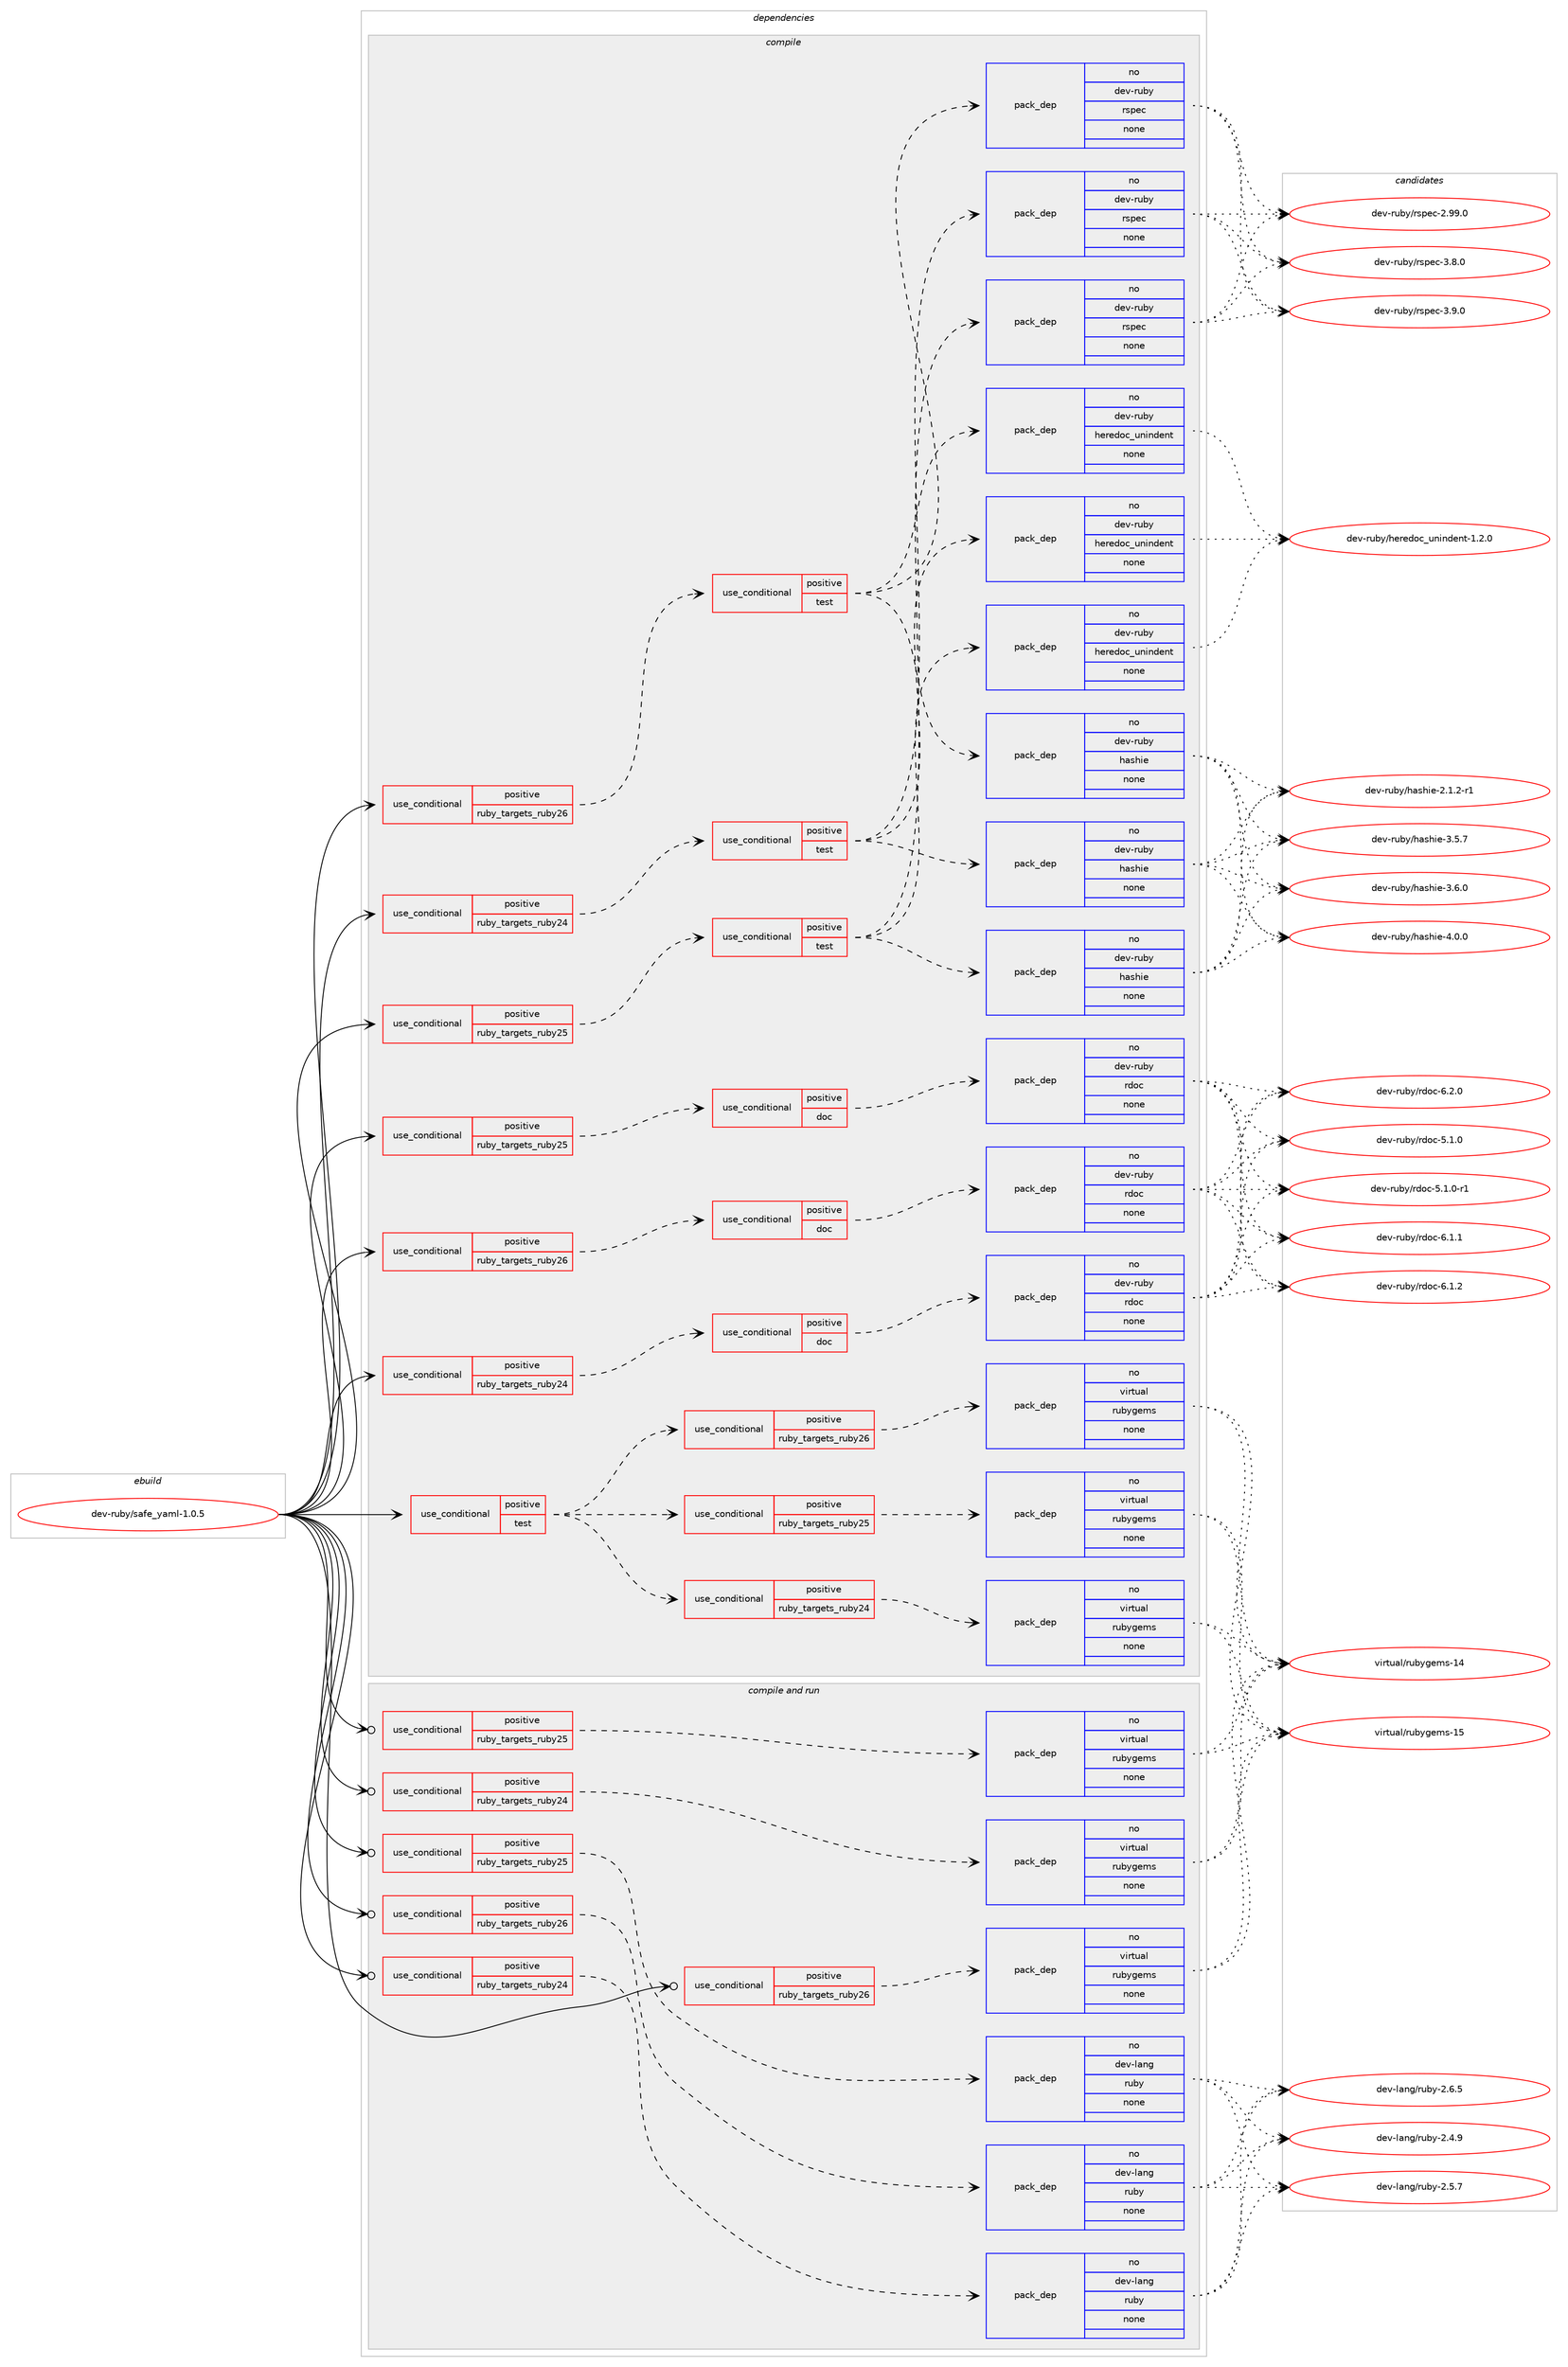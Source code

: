 digraph prolog {

# *************
# Graph options
# *************

newrank=true;
concentrate=true;
compound=true;
graph [rankdir=LR,fontname=Helvetica,fontsize=10,ranksep=1.5];#, ranksep=2.5, nodesep=0.2];
edge  [arrowhead=vee];
node  [fontname=Helvetica,fontsize=10];

# **********
# The ebuild
# **********

subgraph cluster_leftcol {
color=gray;
rank=same;
label=<<i>ebuild</i>>;
id [label="dev-ruby/safe_yaml-1.0.5", color=red, width=4, href="../dev-ruby/safe_yaml-1.0.5.svg"];
}

# ****************
# The dependencies
# ****************

subgraph cluster_midcol {
color=gray;
label=<<i>dependencies</i>>;
subgraph cluster_compile {
fillcolor="#eeeeee";
style=filled;
label=<<i>compile</i>>;
subgraph cond176949 {
dependency714477 [label=<<TABLE BORDER="0" CELLBORDER="1" CELLSPACING="0" CELLPADDING="4"><TR><TD ROWSPAN="3" CELLPADDING="10">use_conditional</TD></TR><TR><TD>positive</TD></TR><TR><TD>ruby_targets_ruby24</TD></TR></TABLE>>, shape=none, color=red];
subgraph cond176950 {
dependency714478 [label=<<TABLE BORDER="0" CELLBORDER="1" CELLSPACING="0" CELLPADDING="4"><TR><TD ROWSPAN="3" CELLPADDING="10">use_conditional</TD></TR><TR><TD>positive</TD></TR><TR><TD>doc</TD></TR></TABLE>>, shape=none, color=red];
subgraph pack525498 {
dependency714479 [label=<<TABLE BORDER="0" CELLBORDER="1" CELLSPACING="0" CELLPADDING="4" WIDTH="220"><TR><TD ROWSPAN="6" CELLPADDING="30">pack_dep</TD></TR><TR><TD WIDTH="110">no</TD></TR><TR><TD>dev-ruby</TD></TR><TR><TD>rdoc</TD></TR><TR><TD>none</TD></TR><TR><TD></TD></TR></TABLE>>, shape=none, color=blue];
}
dependency714478:e -> dependency714479:w [weight=20,style="dashed",arrowhead="vee"];
}
dependency714477:e -> dependency714478:w [weight=20,style="dashed",arrowhead="vee"];
}
id:e -> dependency714477:w [weight=20,style="solid",arrowhead="vee"];
subgraph cond176951 {
dependency714480 [label=<<TABLE BORDER="0" CELLBORDER="1" CELLSPACING="0" CELLPADDING="4"><TR><TD ROWSPAN="3" CELLPADDING="10">use_conditional</TD></TR><TR><TD>positive</TD></TR><TR><TD>ruby_targets_ruby24</TD></TR></TABLE>>, shape=none, color=red];
subgraph cond176952 {
dependency714481 [label=<<TABLE BORDER="0" CELLBORDER="1" CELLSPACING="0" CELLPADDING="4"><TR><TD ROWSPAN="3" CELLPADDING="10">use_conditional</TD></TR><TR><TD>positive</TD></TR><TR><TD>test</TD></TR></TABLE>>, shape=none, color=red];
subgraph pack525499 {
dependency714482 [label=<<TABLE BORDER="0" CELLBORDER="1" CELLSPACING="0" CELLPADDING="4" WIDTH="220"><TR><TD ROWSPAN="6" CELLPADDING="30">pack_dep</TD></TR><TR><TD WIDTH="110">no</TD></TR><TR><TD>dev-ruby</TD></TR><TR><TD>hashie</TD></TR><TR><TD>none</TD></TR><TR><TD></TD></TR></TABLE>>, shape=none, color=blue];
}
dependency714481:e -> dependency714482:w [weight=20,style="dashed",arrowhead="vee"];
subgraph pack525500 {
dependency714483 [label=<<TABLE BORDER="0" CELLBORDER="1" CELLSPACING="0" CELLPADDING="4" WIDTH="220"><TR><TD ROWSPAN="6" CELLPADDING="30">pack_dep</TD></TR><TR><TD WIDTH="110">no</TD></TR><TR><TD>dev-ruby</TD></TR><TR><TD>heredoc_unindent</TD></TR><TR><TD>none</TD></TR><TR><TD></TD></TR></TABLE>>, shape=none, color=blue];
}
dependency714481:e -> dependency714483:w [weight=20,style="dashed",arrowhead="vee"];
subgraph pack525501 {
dependency714484 [label=<<TABLE BORDER="0" CELLBORDER="1" CELLSPACING="0" CELLPADDING="4" WIDTH="220"><TR><TD ROWSPAN="6" CELLPADDING="30">pack_dep</TD></TR><TR><TD WIDTH="110">no</TD></TR><TR><TD>dev-ruby</TD></TR><TR><TD>rspec</TD></TR><TR><TD>none</TD></TR><TR><TD></TD></TR></TABLE>>, shape=none, color=blue];
}
dependency714481:e -> dependency714484:w [weight=20,style="dashed",arrowhead="vee"];
}
dependency714480:e -> dependency714481:w [weight=20,style="dashed",arrowhead="vee"];
}
id:e -> dependency714480:w [weight=20,style="solid",arrowhead="vee"];
subgraph cond176953 {
dependency714485 [label=<<TABLE BORDER="0" CELLBORDER="1" CELLSPACING="0" CELLPADDING="4"><TR><TD ROWSPAN="3" CELLPADDING="10">use_conditional</TD></TR><TR><TD>positive</TD></TR><TR><TD>ruby_targets_ruby25</TD></TR></TABLE>>, shape=none, color=red];
subgraph cond176954 {
dependency714486 [label=<<TABLE BORDER="0" CELLBORDER="1" CELLSPACING="0" CELLPADDING="4"><TR><TD ROWSPAN="3" CELLPADDING="10">use_conditional</TD></TR><TR><TD>positive</TD></TR><TR><TD>doc</TD></TR></TABLE>>, shape=none, color=red];
subgraph pack525502 {
dependency714487 [label=<<TABLE BORDER="0" CELLBORDER="1" CELLSPACING="0" CELLPADDING="4" WIDTH="220"><TR><TD ROWSPAN="6" CELLPADDING="30">pack_dep</TD></TR><TR><TD WIDTH="110">no</TD></TR><TR><TD>dev-ruby</TD></TR><TR><TD>rdoc</TD></TR><TR><TD>none</TD></TR><TR><TD></TD></TR></TABLE>>, shape=none, color=blue];
}
dependency714486:e -> dependency714487:w [weight=20,style="dashed",arrowhead="vee"];
}
dependency714485:e -> dependency714486:w [weight=20,style="dashed",arrowhead="vee"];
}
id:e -> dependency714485:w [weight=20,style="solid",arrowhead="vee"];
subgraph cond176955 {
dependency714488 [label=<<TABLE BORDER="0" CELLBORDER="1" CELLSPACING="0" CELLPADDING="4"><TR><TD ROWSPAN="3" CELLPADDING="10">use_conditional</TD></TR><TR><TD>positive</TD></TR><TR><TD>ruby_targets_ruby25</TD></TR></TABLE>>, shape=none, color=red];
subgraph cond176956 {
dependency714489 [label=<<TABLE BORDER="0" CELLBORDER="1" CELLSPACING="0" CELLPADDING="4"><TR><TD ROWSPAN="3" CELLPADDING="10">use_conditional</TD></TR><TR><TD>positive</TD></TR><TR><TD>test</TD></TR></TABLE>>, shape=none, color=red];
subgraph pack525503 {
dependency714490 [label=<<TABLE BORDER="0" CELLBORDER="1" CELLSPACING="0" CELLPADDING="4" WIDTH="220"><TR><TD ROWSPAN="6" CELLPADDING="30">pack_dep</TD></TR><TR><TD WIDTH="110">no</TD></TR><TR><TD>dev-ruby</TD></TR><TR><TD>hashie</TD></TR><TR><TD>none</TD></TR><TR><TD></TD></TR></TABLE>>, shape=none, color=blue];
}
dependency714489:e -> dependency714490:w [weight=20,style="dashed",arrowhead="vee"];
subgraph pack525504 {
dependency714491 [label=<<TABLE BORDER="0" CELLBORDER="1" CELLSPACING="0" CELLPADDING="4" WIDTH="220"><TR><TD ROWSPAN="6" CELLPADDING="30">pack_dep</TD></TR><TR><TD WIDTH="110">no</TD></TR><TR><TD>dev-ruby</TD></TR><TR><TD>heredoc_unindent</TD></TR><TR><TD>none</TD></TR><TR><TD></TD></TR></TABLE>>, shape=none, color=blue];
}
dependency714489:e -> dependency714491:w [weight=20,style="dashed",arrowhead="vee"];
subgraph pack525505 {
dependency714492 [label=<<TABLE BORDER="0" CELLBORDER="1" CELLSPACING="0" CELLPADDING="4" WIDTH="220"><TR><TD ROWSPAN="6" CELLPADDING="30">pack_dep</TD></TR><TR><TD WIDTH="110">no</TD></TR><TR><TD>dev-ruby</TD></TR><TR><TD>rspec</TD></TR><TR><TD>none</TD></TR><TR><TD></TD></TR></TABLE>>, shape=none, color=blue];
}
dependency714489:e -> dependency714492:w [weight=20,style="dashed",arrowhead="vee"];
}
dependency714488:e -> dependency714489:w [weight=20,style="dashed",arrowhead="vee"];
}
id:e -> dependency714488:w [weight=20,style="solid",arrowhead="vee"];
subgraph cond176957 {
dependency714493 [label=<<TABLE BORDER="0" CELLBORDER="1" CELLSPACING="0" CELLPADDING="4"><TR><TD ROWSPAN="3" CELLPADDING="10">use_conditional</TD></TR><TR><TD>positive</TD></TR><TR><TD>ruby_targets_ruby26</TD></TR></TABLE>>, shape=none, color=red];
subgraph cond176958 {
dependency714494 [label=<<TABLE BORDER="0" CELLBORDER="1" CELLSPACING="0" CELLPADDING="4"><TR><TD ROWSPAN="3" CELLPADDING="10">use_conditional</TD></TR><TR><TD>positive</TD></TR><TR><TD>doc</TD></TR></TABLE>>, shape=none, color=red];
subgraph pack525506 {
dependency714495 [label=<<TABLE BORDER="0" CELLBORDER="1" CELLSPACING="0" CELLPADDING="4" WIDTH="220"><TR><TD ROWSPAN="6" CELLPADDING="30">pack_dep</TD></TR><TR><TD WIDTH="110">no</TD></TR><TR><TD>dev-ruby</TD></TR><TR><TD>rdoc</TD></TR><TR><TD>none</TD></TR><TR><TD></TD></TR></TABLE>>, shape=none, color=blue];
}
dependency714494:e -> dependency714495:w [weight=20,style="dashed",arrowhead="vee"];
}
dependency714493:e -> dependency714494:w [weight=20,style="dashed",arrowhead="vee"];
}
id:e -> dependency714493:w [weight=20,style="solid",arrowhead="vee"];
subgraph cond176959 {
dependency714496 [label=<<TABLE BORDER="0" CELLBORDER="1" CELLSPACING="0" CELLPADDING="4"><TR><TD ROWSPAN="3" CELLPADDING="10">use_conditional</TD></TR><TR><TD>positive</TD></TR><TR><TD>ruby_targets_ruby26</TD></TR></TABLE>>, shape=none, color=red];
subgraph cond176960 {
dependency714497 [label=<<TABLE BORDER="0" CELLBORDER="1" CELLSPACING="0" CELLPADDING="4"><TR><TD ROWSPAN="3" CELLPADDING="10">use_conditional</TD></TR><TR><TD>positive</TD></TR><TR><TD>test</TD></TR></TABLE>>, shape=none, color=red];
subgraph pack525507 {
dependency714498 [label=<<TABLE BORDER="0" CELLBORDER="1" CELLSPACING="0" CELLPADDING="4" WIDTH="220"><TR><TD ROWSPAN="6" CELLPADDING="30">pack_dep</TD></TR><TR><TD WIDTH="110">no</TD></TR><TR><TD>dev-ruby</TD></TR><TR><TD>hashie</TD></TR><TR><TD>none</TD></TR><TR><TD></TD></TR></TABLE>>, shape=none, color=blue];
}
dependency714497:e -> dependency714498:w [weight=20,style="dashed",arrowhead="vee"];
subgraph pack525508 {
dependency714499 [label=<<TABLE BORDER="0" CELLBORDER="1" CELLSPACING="0" CELLPADDING="4" WIDTH="220"><TR><TD ROWSPAN="6" CELLPADDING="30">pack_dep</TD></TR><TR><TD WIDTH="110">no</TD></TR><TR><TD>dev-ruby</TD></TR><TR><TD>heredoc_unindent</TD></TR><TR><TD>none</TD></TR><TR><TD></TD></TR></TABLE>>, shape=none, color=blue];
}
dependency714497:e -> dependency714499:w [weight=20,style="dashed",arrowhead="vee"];
subgraph pack525509 {
dependency714500 [label=<<TABLE BORDER="0" CELLBORDER="1" CELLSPACING="0" CELLPADDING="4" WIDTH="220"><TR><TD ROWSPAN="6" CELLPADDING="30">pack_dep</TD></TR><TR><TD WIDTH="110">no</TD></TR><TR><TD>dev-ruby</TD></TR><TR><TD>rspec</TD></TR><TR><TD>none</TD></TR><TR><TD></TD></TR></TABLE>>, shape=none, color=blue];
}
dependency714497:e -> dependency714500:w [weight=20,style="dashed",arrowhead="vee"];
}
dependency714496:e -> dependency714497:w [weight=20,style="dashed",arrowhead="vee"];
}
id:e -> dependency714496:w [weight=20,style="solid",arrowhead="vee"];
subgraph cond176961 {
dependency714501 [label=<<TABLE BORDER="0" CELLBORDER="1" CELLSPACING="0" CELLPADDING="4"><TR><TD ROWSPAN="3" CELLPADDING="10">use_conditional</TD></TR><TR><TD>positive</TD></TR><TR><TD>test</TD></TR></TABLE>>, shape=none, color=red];
subgraph cond176962 {
dependency714502 [label=<<TABLE BORDER="0" CELLBORDER="1" CELLSPACING="0" CELLPADDING="4"><TR><TD ROWSPAN="3" CELLPADDING="10">use_conditional</TD></TR><TR><TD>positive</TD></TR><TR><TD>ruby_targets_ruby24</TD></TR></TABLE>>, shape=none, color=red];
subgraph pack525510 {
dependency714503 [label=<<TABLE BORDER="0" CELLBORDER="1" CELLSPACING="0" CELLPADDING="4" WIDTH="220"><TR><TD ROWSPAN="6" CELLPADDING="30">pack_dep</TD></TR><TR><TD WIDTH="110">no</TD></TR><TR><TD>virtual</TD></TR><TR><TD>rubygems</TD></TR><TR><TD>none</TD></TR><TR><TD></TD></TR></TABLE>>, shape=none, color=blue];
}
dependency714502:e -> dependency714503:w [weight=20,style="dashed",arrowhead="vee"];
}
dependency714501:e -> dependency714502:w [weight=20,style="dashed",arrowhead="vee"];
subgraph cond176963 {
dependency714504 [label=<<TABLE BORDER="0" CELLBORDER="1" CELLSPACING="0" CELLPADDING="4"><TR><TD ROWSPAN="3" CELLPADDING="10">use_conditional</TD></TR><TR><TD>positive</TD></TR><TR><TD>ruby_targets_ruby25</TD></TR></TABLE>>, shape=none, color=red];
subgraph pack525511 {
dependency714505 [label=<<TABLE BORDER="0" CELLBORDER="1" CELLSPACING="0" CELLPADDING="4" WIDTH="220"><TR><TD ROWSPAN="6" CELLPADDING="30">pack_dep</TD></TR><TR><TD WIDTH="110">no</TD></TR><TR><TD>virtual</TD></TR><TR><TD>rubygems</TD></TR><TR><TD>none</TD></TR><TR><TD></TD></TR></TABLE>>, shape=none, color=blue];
}
dependency714504:e -> dependency714505:w [weight=20,style="dashed",arrowhead="vee"];
}
dependency714501:e -> dependency714504:w [weight=20,style="dashed",arrowhead="vee"];
subgraph cond176964 {
dependency714506 [label=<<TABLE BORDER="0" CELLBORDER="1" CELLSPACING="0" CELLPADDING="4"><TR><TD ROWSPAN="3" CELLPADDING="10">use_conditional</TD></TR><TR><TD>positive</TD></TR><TR><TD>ruby_targets_ruby26</TD></TR></TABLE>>, shape=none, color=red];
subgraph pack525512 {
dependency714507 [label=<<TABLE BORDER="0" CELLBORDER="1" CELLSPACING="0" CELLPADDING="4" WIDTH="220"><TR><TD ROWSPAN="6" CELLPADDING="30">pack_dep</TD></TR><TR><TD WIDTH="110">no</TD></TR><TR><TD>virtual</TD></TR><TR><TD>rubygems</TD></TR><TR><TD>none</TD></TR><TR><TD></TD></TR></TABLE>>, shape=none, color=blue];
}
dependency714506:e -> dependency714507:w [weight=20,style="dashed",arrowhead="vee"];
}
dependency714501:e -> dependency714506:w [weight=20,style="dashed",arrowhead="vee"];
}
id:e -> dependency714501:w [weight=20,style="solid",arrowhead="vee"];
}
subgraph cluster_compileandrun {
fillcolor="#eeeeee";
style=filled;
label=<<i>compile and run</i>>;
subgraph cond176965 {
dependency714508 [label=<<TABLE BORDER="0" CELLBORDER="1" CELLSPACING="0" CELLPADDING="4"><TR><TD ROWSPAN="3" CELLPADDING="10">use_conditional</TD></TR><TR><TD>positive</TD></TR><TR><TD>ruby_targets_ruby24</TD></TR></TABLE>>, shape=none, color=red];
subgraph pack525513 {
dependency714509 [label=<<TABLE BORDER="0" CELLBORDER="1" CELLSPACING="0" CELLPADDING="4" WIDTH="220"><TR><TD ROWSPAN="6" CELLPADDING="30">pack_dep</TD></TR><TR><TD WIDTH="110">no</TD></TR><TR><TD>dev-lang</TD></TR><TR><TD>ruby</TD></TR><TR><TD>none</TD></TR><TR><TD></TD></TR></TABLE>>, shape=none, color=blue];
}
dependency714508:e -> dependency714509:w [weight=20,style="dashed",arrowhead="vee"];
}
id:e -> dependency714508:w [weight=20,style="solid",arrowhead="odotvee"];
subgraph cond176966 {
dependency714510 [label=<<TABLE BORDER="0" CELLBORDER="1" CELLSPACING="0" CELLPADDING="4"><TR><TD ROWSPAN="3" CELLPADDING="10">use_conditional</TD></TR><TR><TD>positive</TD></TR><TR><TD>ruby_targets_ruby24</TD></TR></TABLE>>, shape=none, color=red];
subgraph pack525514 {
dependency714511 [label=<<TABLE BORDER="0" CELLBORDER="1" CELLSPACING="0" CELLPADDING="4" WIDTH="220"><TR><TD ROWSPAN="6" CELLPADDING="30">pack_dep</TD></TR><TR><TD WIDTH="110">no</TD></TR><TR><TD>virtual</TD></TR><TR><TD>rubygems</TD></TR><TR><TD>none</TD></TR><TR><TD></TD></TR></TABLE>>, shape=none, color=blue];
}
dependency714510:e -> dependency714511:w [weight=20,style="dashed",arrowhead="vee"];
}
id:e -> dependency714510:w [weight=20,style="solid",arrowhead="odotvee"];
subgraph cond176967 {
dependency714512 [label=<<TABLE BORDER="0" CELLBORDER="1" CELLSPACING="0" CELLPADDING="4"><TR><TD ROWSPAN="3" CELLPADDING="10">use_conditional</TD></TR><TR><TD>positive</TD></TR><TR><TD>ruby_targets_ruby25</TD></TR></TABLE>>, shape=none, color=red];
subgraph pack525515 {
dependency714513 [label=<<TABLE BORDER="0" CELLBORDER="1" CELLSPACING="0" CELLPADDING="4" WIDTH="220"><TR><TD ROWSPAN="6" CELLPADDING="30">pack_dep</TD></TR><TR><TD WIDTH="110">no</TD></TR><TR><TD>dev-lang</TD></TR><TR><TD>ruby</TD></TR><TR><TD>none</TD></TR><TR><TD></TD></TR></TABLE>>, shape=none, color=blue];
}
dependency714512:e -> dependency714513:w [weight=20,style="dashed",arrowhead="vee"];
}
id:e -> dependency714512:w [weight=20,style="solid",arrowhead="odotvee"];
subgraph cond176968 {
dependency714514 [label=<<TABLE BORDER="0" CELLBORDER="1" CELLSPACING="0" CELLPADDING="4"><TR><TD ROWSPAN="3" CELLPADDING="10">use_conditional</TD></TR><TR><TD>positive</TD></TR><TR><TD>ruby_targets_ruby25</TD></TR></TABLE>>, shape=none, color=red];
subgraph pack525516 {
dependency714515 [label=<<TABLE BORDER="0" CELLBORDER="1" CELLSPACING="0" CELLPADDING="4" WIDTH="220"><TR><TD ROWSPAN="6" CELLPADDING="30">pack_dep</TD></TR><TR><TD WIDTH="110">no</TD></TR><TR><TD>virtual</TD></TR><TR><TD>rubygems</TD></TR><TR><TD>none</TD></TR><TR><TD></TD></TR></TABLE>>, shape=none, color=blue];
}
dependency714514:e -> dependency714515:w [weight=20,style="dashed",arrowhead="vee"];
}
id:e -> dependency714514:w [weight=20,style="solid",arrowhead="odotvee"];
subgraph cond176969 {
dependency714516 [label=<<TABLE BORDER="0" CELLBORDER="1" CELLSPACING="0" CELLPADDING="4"><TR><TD ROWSPAN="3" CELLPADDING="10">use_conditional</TD></TR><TR><TD>positive</TD></TR><TR><TD>ruby_targets_ruby26</TD></TR></TABLE>>, shape=none, color=red];
subgraph pack525517 {
dependency714517 [label=<<TABLE BORDER="0" CELLBORDER="1" CELLSPACING="0" CELLPADDING="4" WIDTH="220"><TR><TD ROWSPAN="6" CELLPADDING="30">pack_dep</TD></TR><TR><TD WIDTH="110">no</TD></TR><TR><TD>dev-lang</TD></TR><TR><TD>ruby</TD></TR><TR><TD>none</TD></TR><TR><TD></TD></TR></TABLE>>, shape=none, color=blue];
}
dependency714516:e -> dependency714517:w [weight=20,style="dashed",arrowhead="vee"];
}
id:e -> dependency714516:w [weight=20,style="solid",arrowhead="odotvee"];
subgraph cond176970 {
dependency714518 [label=<<TABLE BORDER="0" CELLBORDER="1" CELLSPACING="0" CELLPADDING="4"><TR><TD ROWSPAN="3" CELLPADDING="10">use_conditional</TD></TR><TR><TD>positive</TD></TR><TR><TD>ruby_targets_ruby26</TD></TR></TABLE>>, shape=none, color=red];
subgraph pack525518 {
dependency714519 [label=<<TABLE BORDER="0" CELLBORDER="1" CELLSPACING="0" CELLPADDING="4" WIDTH="220"><TR><TD ROWSPAN="6" CELLPADDING="30">pack_dep</TD></TR><TR><TD WIDTH="110">no</TD></TR><TR><TD>virtual</TD></TR><TR><TD>rubygems</TD></TR><TR><TD>none</TD></TR><TR><TD></TD></TR></TABLE>>, shape=none, color=blue];
}
dependency714518:e -> dependency714519:w [weight=20,style="dashed",arrowhead="vee"];
}
id:e -> dependency714518:w [weight=20,style="solid",arrowhead="odotvee"];
}
subgraph cluster_run {
fillcolor="#eeeeee";
style=filled;
label=<<i>run</i>>;
}
}

# **************
# The candidates
# **************

subgraph cluster_choices {
rank=same;
color=gray;
label=<<i>candidates</i>>;

subgraph choice525498 {
color=black;
nodesep=1;
choice10010111845114117981214711410011199455346494648 [label="dev-ruby/rdoc-5.1.0", color=red, width=4,href="../dev-ruby/rdoc-5.1.0.svg"];
choice100101118451141179812147114100111994553464946484511449 [label="dev-ruby/rdoc-5.1.0-r1", color=red, width=4,href="../dev-ruby/rdoc-5.1.0-r1.svg"];
choice10010111845114117981214711410011199455446494649 [label="dev-ruby/rdoc-6.1.1", color=red, width=4,href="../dev-ruby/rdoc-6.1.1.svg"];
choice10010111845114117981214711410011199455446494650 [label="dev-ruby/rdoc-6.1.2", color=red, width=4,href="../dev-ruby/rdoc-6.1.2.svg"];
choice10010111845114117981214711410011199455446504648 [label="dev-ruby/rdoc-6.2.0", color=red, width=4,href="../dev-ruby/rdoc-6.2.0.svg"];
dependency714479:e -> choice10010111845114117981214711410011199455346494648:w [style=dotted,weight="100"];
dependency714479:e -> choice100101118451141179812147114100111994553464946484511449:w [style=dotted,weight="100"];
dependency714479:e -> choice10010111845114117981214711410011199455446494649:w [style=dotted,weight="100"];
dependency714479:e -> choice10010111845114117981214711410011199455446494650:w [style=dotted,weight="100"];
dependency714479:e -> choice10010111845114117981214711410011199455446504648:w [style=dotted,weight="100"];
}
subgraph choice525499 {
color=black;
nodesep=1;
choice100101118451141179812147104971151041051014550464946504511449 [label="dev-ruby/hashie-2.1.2-r1", color=red, width=4,href="../dev-ruby/hashie-2.1.2-r1.svg"];
choice10010111845114117981214710497115104105101455146534655 [label="dev-ruby/hashie-3.5.7", color=red, width=4,href="../dev-ruby/hashie-3.5.7.svg"];
choice10010111845114117981214710497115104105101455146544648 [label="dev-ruby/hashie-3.6.0", color=red, width=4,href="../dev-ruby/hashie-3.6.0.svg"];
choice10010111845114117981214710497115104105101455246484648 [label="dev-ruby/hashie-4.0.0", color=red, width=4,href="../dev-ruby/hashie-4.0.0.svg"];
dependency714482:e -> choice100101118451141179812147104971151041051014550464946504511449:w [style=dotted,weight="100"];
dependency714482:e -> choice10010111845114117981214710497115104105101455146534655:w [style=dotted,weight="100"];
dependency714482:e -> choice10010111845114117981214710497115104105101455146544648:w [style=dotted,weight="100"];
dependency714482:e -> choice10010111845114117981214710497115104105101455246484648:w [style=dotted,weight="100"];
}
subgraph choice525500 {
color=black;
nodesep=1;
choice1001011184511411798121471041011141011001119995117110105110100101110116454946504648 [label="dev-ruby/heredoc_unindent-1.2.0", color=red, width=4,href="../dev-ruby/heredoc_unindent-1.2.0.svg"];
dependency714483:e -> choice1001011184511411798121471041011141011001119995117110105110100101110116454946504648:w [style=dotted,weight="100"];
}
subgraph choice525501 {
color=black;
nodesep=1;
choice1001011184511411798121471141151121019945504657574648 [label="dev-ruby/rspec-2.99.0", color=red, width=4,href="../dev-ruby/rspec-2.99.0.svg"];
choice10010111845114117981214711411511210199455146564648 [label="dev-ruby/rspec-3.8.0", color=red, width=4,href="../dev-ruby/rspec-3.8.0.svg"];
choice10010111845114117981214711411511210199455146574648 [label="dev-ruby/rspec-3.9.0", color=red, width=4,href="../dev-ruby/rspec-3.9.0.svg"];
dependency714484:e -> choice1001011184511411798121471141151121019945504657574648:w [style=dotted,weight="100"];
dependency714484:e -> choice10010111845114117981214711411511210199455146564648:w [style=dotted,weight="100"];
dependency714484:e -> choice10010111845114117981214711411511210199455146574648:w [style=dotted,weight="100"];
}
subgraph choice525502 {
color=black;
nodesep=1;
choice10010111845114117981214711410011199455346494648 [label="dev-ruby/rdoc-5.1.0", color=red, width=4,href="../dev-ruby/rdoc-5.1.0.svg"];
choice100101118451141179812147114100111994553464946484511449 [label="dev-ruby/rdoc-5.1.0-r1", color=red, width=4,href="../dev-ruby/rdoc-5.1.0-r1.svg"];
choice10010111845114117981214711410011199455446494649 [label="dev-ruby/rdoc-6.1.1", color=red, width=4,href="../dev-ruby/rdoc-6.1.1.svg"];
choice10010111845114117981214711410011199455446494650 [label="dev-ruby/rdoc-6.1.2", color=red, width=4,href="../dev-ruby/rdoc-6.1.2.svg"];
choice10010111845114117981214711410011199455446504648 [label="dev-ruby/rdoc-6.2.0", color=red, width=4,href="../dev-ruby/rdoc-6.2.0.svg"];
dependency714487:e -> choice10010111845114117981214711410011199455346494648:w [style=dotted,weight="100"];
dependency714487:e -> choice100101118451141179812147114100111994553464946484511449:w [style=dotted,weight="100"];
dependency714487:e -> choice10010111845114117981214711410011199455446494649:w [style=dotted,weight="100"];
dependency714487:e -> choice10010111845114117981214711410011199455446494650:w [style=dotted,weight="100"];
dependency714487:e -> choice10010111845114117981214711410011199455446504648:w [style=dotted,weight="100"];
}
subgraph choice525503 {
color=black;
nodesep=1;
choice100101118451141179812147104971151041051014550464946504511449 [label="dev-ruby/hashie-2.1.2-r1", color=red, width=4,href="../dev-ruby/hashie-2.1.2-r1.svg"];
choice10010111845114117981214710497115104105101455146534655 [label="dev-ruby/hashie-3.5.7", color=red, width=4,href="../dev-ruby/hashie-3.5.7.svg"];
choice10010111845114117981214710497115104105101455146544648 [label="dev-ruby/hashie-3.6.0", color=red, width=4,href="../dev-ruby/hashie-3.6.0.svg"];
choice10010111845114117981214710497115104105101455246484648 [label="dev-ruby/hashie-4.0.0", color=red, width=4,href="../dev-ruby/hashie-4.0.0.svg"];
dependency714490:e -> choice100101118451141179812147104971151041051014550464946504511449:w [style=dotted,weight="100"];
dependency714490:e -> choice10010111845114117981214710497115104105101455146534655:w [style=dotted,weight="100"];
dependency714490:e -> choice10010111845114117981214710497115104105101455146544648:w [style=dotted,weight="100"];
dependency714490:e -> choice10010111845114117981214710497115104105101455246484648:w [style=dotted,weight="100"];
}
subgraph choice525504 {
color=black;
nodesep=1;
choice1001011184511411798121471041011141011001119995117110105110100101110116454946504648 [label="dev-ruby/heredoc_unindent-1.2.0", color=red, width=4,href="../dev-ruby/heredoc_unindent-1.2.0.svg"];
dependency714491:e -> choice1001011184511411798121471041011141011001119995117110105110100101110116454946504648:w [style=dotted,weight="100"];
}
subgraph choice525505 {
color=black;
nodesep=1;
choice1001011184511411798121471141151121019945504657574648 [label="dev-ruby/rspec-2.99.0", color=red, width=4,href="../dev-ruby/rspec-2.99.0.svg"];
choice10010111845114117981214711411511210199455146564648 [label="dev-ruby/rspec-3.8.0", color=red, width=4,href="../dev-ruby/rspec-3.8.0.svg"];
choice10010111845114117981214711411511210199455146574648 [label="dev-ruby/rspec-3.9.0", color=red, width=4,href="../dev-ruby/rspec-3.9.0.svg"];
dependency714492:e -> choice1001011184511411798121471141151121019945504657574648:w [style=dotted,weight="100"];
dependency714492:e -> choice10010111845114117981214711411511210199455146564648:w [style=dotted,weight="100"];
dependency714492:e -> choice10010111845114117981214711411511210199455146574648:w [style=dotted,weight="100"];
}
subgraph choice525506 {
color=black;
nodesep=1;
choice10010111845114117981214711410011199455346494648 [label="dev-ruby/rdoc-5.1.0", color=red, width=4,href="../dev-ruby/rdoc-5.1.0.svg"];
choice100101118451141179812147114100111994553464946484511449 [label="dev-ruby/rdoc-5.1.0-r1", color=red, width=4,href="../dev-ruby/rdoc-5.1.0-r1.svg"];
choice10010111845114117981214711410011199455446494649 [label="dev-ruby/rdoc-6.1.1", color=red, width=4,href="../dev-ruby/rdoc-6.1.1.svg"];
choice10010111845114117981214711410011199455446494650 [label="dev-ruby/rdoc-6.1.2", color=red, width=4,href="../dev-ruby/rdoc-6.1.2.svg"];
choice10010111845114117981214711410011199455446504648 [label="dev-ruby/rdoc-6.2.0", color=red, width=4,href="../dev-ruby/rdoc-6.2.0.svg"];
dependency714495:e -> choice10010111845114117981214711410011199455346494648:w [style=dotted,weight="100"];
dependency714495:e -> choice100101118451141179812147114100111994553464946484511449:w [style=dotted,weight="100"];
dependency714495:e -> choice10010111845114117981214711410011199455446494649:w [style=dotted,weight="100"];
dependency714495:e -> choice10010111845114117981214711410011199455446494650:w [style=dotted,weight="100"];
dependency714495:e -> choice10010111845114117981214711410011199455446504648:w [style=dotted,weight="100"];
}
subgraph choice525507 {
color=black;
nodesep=1;
choice100101118451141179812147104971151041051014550464946504511449 [label="dev-ruby/hashie-2.1.2-r1", color=red, width=4,href="../dev-ruby/hashie-2.1.2-r1.svg"];
choice10010111845114117981214710497115104105101455146534655 [label="dev-ruby/hashie-3.5.7", color=red, width=4,href="../dev-ruby/hashie-3.5.7.svg"];
choice10010111845114117981214710497115104105101455146544648 [label="dev-ruby/hashie-3.6.0", color=red, width=4,href="../dev-ruby/hashie-3.6.0.svg"];
choice10010111845114117981214710497115104105101455246484648 [label="dev-ruby/hashie-4.0.0", color=red, width=4,href="../dev-ruby/hashie-4.0.0.svg"];
dependency714498:e -> choice100101118451141179812147104971151041051014550464946504511449:w [style=dotted,weight="100"];
dependency714498:e -> choice10010111845114117981214710497115104105101455146534655:w [style=dotted,weight="100"];
dependency714498:e -> choice10010111845114117981214710497115104105101455146544648:w [style=dotted,weight="100"];
dependency714498:e -> choice10010111845114117981214710497115104105101455246484648:w [style=dotted,weight="100"];
}
subgraph choice525508 {
color=black;
nodesep=1;
choice1001011184511411798121471041011141011001119995117110105110100101110116454946504648 [label="dev-ruby/heredoc_unindent-1.2.0", color=red, width=4,href="../dev-ruby/heredoc_unindent-1.2.0.svg"];
dependency714499:e -> choice1001011184511411798121471041011141011001119995117110105110100101110116454946504648:w [style=dotted,weight="100"];
}
subgraph choice525509 {
color=black;
nodesep=1;
choice1001011184511411798121471141151121019945504657574648 [label="dev-ruby/rspec-2.99.0", color=red, width=4,href="../dev-ruby/rspec-2.99.0.svg"];
choice10010111845114117981214711411511210199455146564648 [label="dev-ruby/rspec-3.8.0", color=red, width=4,href="../dev-ruby/rspec-3.8.0.svg"];
choice10010111845114117981214711411511210199455146574648 [label="dev-ruby/rspec-3.9.0", color=red, width=4,href="../dev-ruby/rspec-3.9.0.svg"];
dependency714500:e -> choice1001011184511411798121471141151121019945504657574648:w [style=dotted,weight="100"];
dependency714500:e -> choice10010111845114117981214711411511210199455146564648:w [style=dotted,weight="100"];
dependency714500:e -> choice10010111845114117981214711411511210199455146574648:w [style=dotted,weight="100"];
}
subgraph choice525510 {
color=black;
nodesep=1;
choice118105114116117971084711411798121103101109115454952 [label="virtual/rubygems-14", color=red, width=4,href="../virtual/rubygems-14.svg"];
choice118105114116117971084711411798121103101109115454953 [label="virtual/rubygems-15", color=red, width=4,href="../virtual/rubygems-15.svg"];
dependency714503:e -> choice118105114116117971084711411798121103101109115454952:w [style=dotted,weight="100"];
dependency714503:e -> choice118105114116117971084711411798121103101109115454953:w [style=dotted,weight="100"];
}
subgraph choice525511 {
color=black;
nodesep=1;
choice118105114116117971084711411798121103101109115454952 [label="virtual/rubygems-14", color=red, width=4,href="../virtual/rubygems-14.svg"];
choice118105114116117971084711411798121103101109115454953 [label="virtual/rubygems-15", color=red, width=4,href="../virtual/rubygems-15.svg"];
dependency714505:e -> choice118105114116117971084711411798121103101109115454952:w [style=dotted,weight="100"];
dependency714505:e -> choice118105114116117971084711411798121103101109115454953:w [style=dotted,weight="100"];
}
subgraph choice525512 {
color=black;
nodesep=1;
choice118105114116117971084711411798121103101109115454952 [label="virtual/rubygems-14", color=red, width=4,href="../virtual/rubygems-14.svg"];
choice118105114116117971084711411798121103101109115454953 [label="virtual/rubygems-15", color=red, width=4,href="../virtual/rubygems-15.svg"];
dependency714507:e -> choice118105114116117971084711411798121103101109115454952:w [style=dotted,weight="100"];
dependency714507:e -> choice118105114116117971084711411798121103101109115454953:w [style=dotted,weight="100"];
}
subgraph choice525513 {
color=black;
nodesep=1;
choice10010111845108971101034711411798121455046524657 [label="dev-lang/ruby-2.4.9", color=red, width=4,href="../dev-lang/ruby-2.4.9.svg"];
choice10010111845108971101034711411798121455046534655 [label="dev-lang/ruby-2.5.7", color=red, width=4,href="../dev-lang/ruby-2.5.7.svg"];
choice10010111845108971101034711411798121455046544653 [label="dev-lang/ruby-2.6.5", color=red, width=4,href="../dev-lang/ruby-2.6.5.svg"];
dependency714509:e -> choice10010111845108971101034711411798121455046524657:w [style=dotted,weight="100"];
dependency714509:e -> choice10010111845108971101034711411798121455046534655:w [style=dotted,weight="100"];
dependency714509:e -> choice10010111845108971101034711411798121455046544653:w [style=dotted,weight="100"];
}
subgraph choice525514 {
color=black;
nodesep=1;
choice118105114116117971084711411798121103101109115454952 [label="virtual/rubygems-14", color=red, width=4,href="../virtual/rubygems-14.svg"];
choice118105114116117971084711411798121103101109115454953 [label="virtual/rubygems-15", color=red, width=4,href="../virtual/rubygems-15.svg"];
dependency714511:e -> choice118105114116117971084711411798121103101109115454952:w [style=dotted,weight="100"];
dependency714511:e -> choice118105114116117971084711411798121103101109115454953:w [style=dotted,weight="100"];
}
subgraph choice525515 {
color=black;
nodesep=1;
choice10010111845108971101034711411798121455046524657 [label="dev-lang/ruby-2.4.9", color=red, width=4,href="../dev-lang/ruby-2.4.9.svg"];
choice10010111845108971101034711411798121455046534655 [label="dev-lang/ruby-2.5.7", color=red, width=4,href="../dev-lang/ruby-2.5.7.svg"];
choice10010111845108971101034711411798121455046544653 [label="dev-lang/ruby-2.6.5", color=red, width=4,href="../dev-lang/ruby-2.6.5.svg"];
dependency714513:e -> choice10010111845108971101034711411798121455046524657:w [style=dotted,weight="100"];
dependency714513:e -> choice10010111845108971101034711411798121455046534655:w [style=dotted,weight="100"];
dependency714513:e -> choice10010111845108971101034711411798121455046544653:w [style=dotted,weight="100"];
}
subgraph choice525516 {
color=black;
nodesep=1;
choice118105114116117971084711411798121103101109115454952 [label="virtual/rubygems-14", color=red, width=4,href="../virtual/rubygems-14.svg"];
choice118105114116117971084711411798121103101109115454953 [label="virtual/rubygems-15", color=red, width=4,href="../virtual/rubygems-15.svg"];
dependency714515:e -> choice118105114116117971084711411798121103101109115454952:w [style=dotted,weight="100"];
dependency714515:e -> choice118105114116117971084711411798121103101109115454953:w [style=dotted,weight="100"];
}
subgraph choice525517 {
color=black;
nodesep=1;
choice10010111845108971101034711411798121455046524657 [label="dev-lang/ruby-2.4.9", color=red, width=4,href="../dev-lang/ruby-2.4.9.svg"];
choice10010111845108971101034711411798121455046534655 [label="dev-lang/ruby-2.5.7", color=red, width=4,href="../dev-lang/ruby-2.5.7.svg"];
choice10010111845108971101034711411798121455046544653 [label="dev-lang/ruby-2.6.5", color=red, width=4,href="../dev-lang/ruby-2.6.5.svg"];
dependency714517:e -> choice10010111845108971101034711411798121455046524657:w [style=dotted,weight="100"];
dependency714517:e -> choice10010111845108971101034711411798121455046534655:w [style=dotted,weight="100"];
dependency714517:e -> choice10010111845108971101034711411798121455046544653:w [style=dotted,weight="100"];
}
subgraph choice525518 {
color=black;
nodesep=1;
choice118105114116117971084711411798121103101109115454952 [label="virtual/rubygems-14", color=red, width=4,href="../virtual/rubygems-14.svg"];
choice118105114116117971084711411798121103101109115454953 [label="virtual/rubygems-15", color=red, width=4,href="../virtual/rubygems-15.svg"];
dependency714519:e -> choice118105114116117971084711411798121103101109115454952:w [style=dotted,weight="100"];
dependency714519:e -> choice118105114116117971084711411798121103101109115454953:w [style=dotted,weight="100"];
}
}

}
